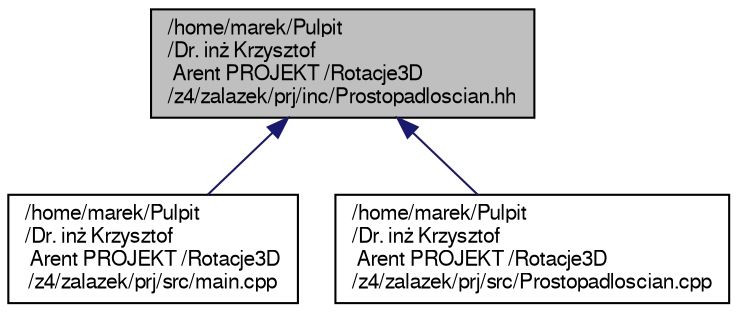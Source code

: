 digraph "/home/marek/Pulpit/Dr. inż Krzysztof Arent PROJEKT /Rotacje3D/z4/zalazek/prj/inc/Prostopadloscian.hh"
{
 // LATEX_PDF_SIZE
  edge [fontname="FreeSans",fontsize="10",labelfontname="FreeSans",labelfontsize="10"];
  node [fontname="FreeSans",fontsize="10",shape=record];
  Node1 [label="/home/marek/Pulpit\l/Dr. inż Krzysztof\l Arent PROJEKT /Rotacje3D\l/z4/zalazek/prj/inc/Prostopadloscian.hh",height=0.2,width=0.4,color="black", fillcolor="grey75", style="filled", fontcolor="black",tooltip="Plik zawiera ..."];
  Node1 -> Node2 [dir="back",color="midnightblue",fontsize="10",style="solid",fontname="FreeSans"];
  Node2 [label="/home/marek/Pulpit\l/Dr. inż Krzysztof\l Arent PROJEKT /Rotacje3D\l/z4/zalazek/prj/src/main.cpp",height=0.2,width=0.4,color="black", fillcolor="white", style="filled",URL="$a00020.html",tooltip=" "];
  Node1 -> Node3 [dir="back",color="midnightblue",fontsize="10",style="solid",fontname="FreeSans"];
  Node3 [label="/home/marek/Pulpit\l/Dr. inż Krzysztof\l Arent PROJEKT /Rotacje3D\l/z4/zalazek/prj/src/Prostopadloscian.cpp",height=0.2,width=0.4,color="black", fillcolor="white", style="filled",URL="$a00023.html",tooltip=" "];
}
